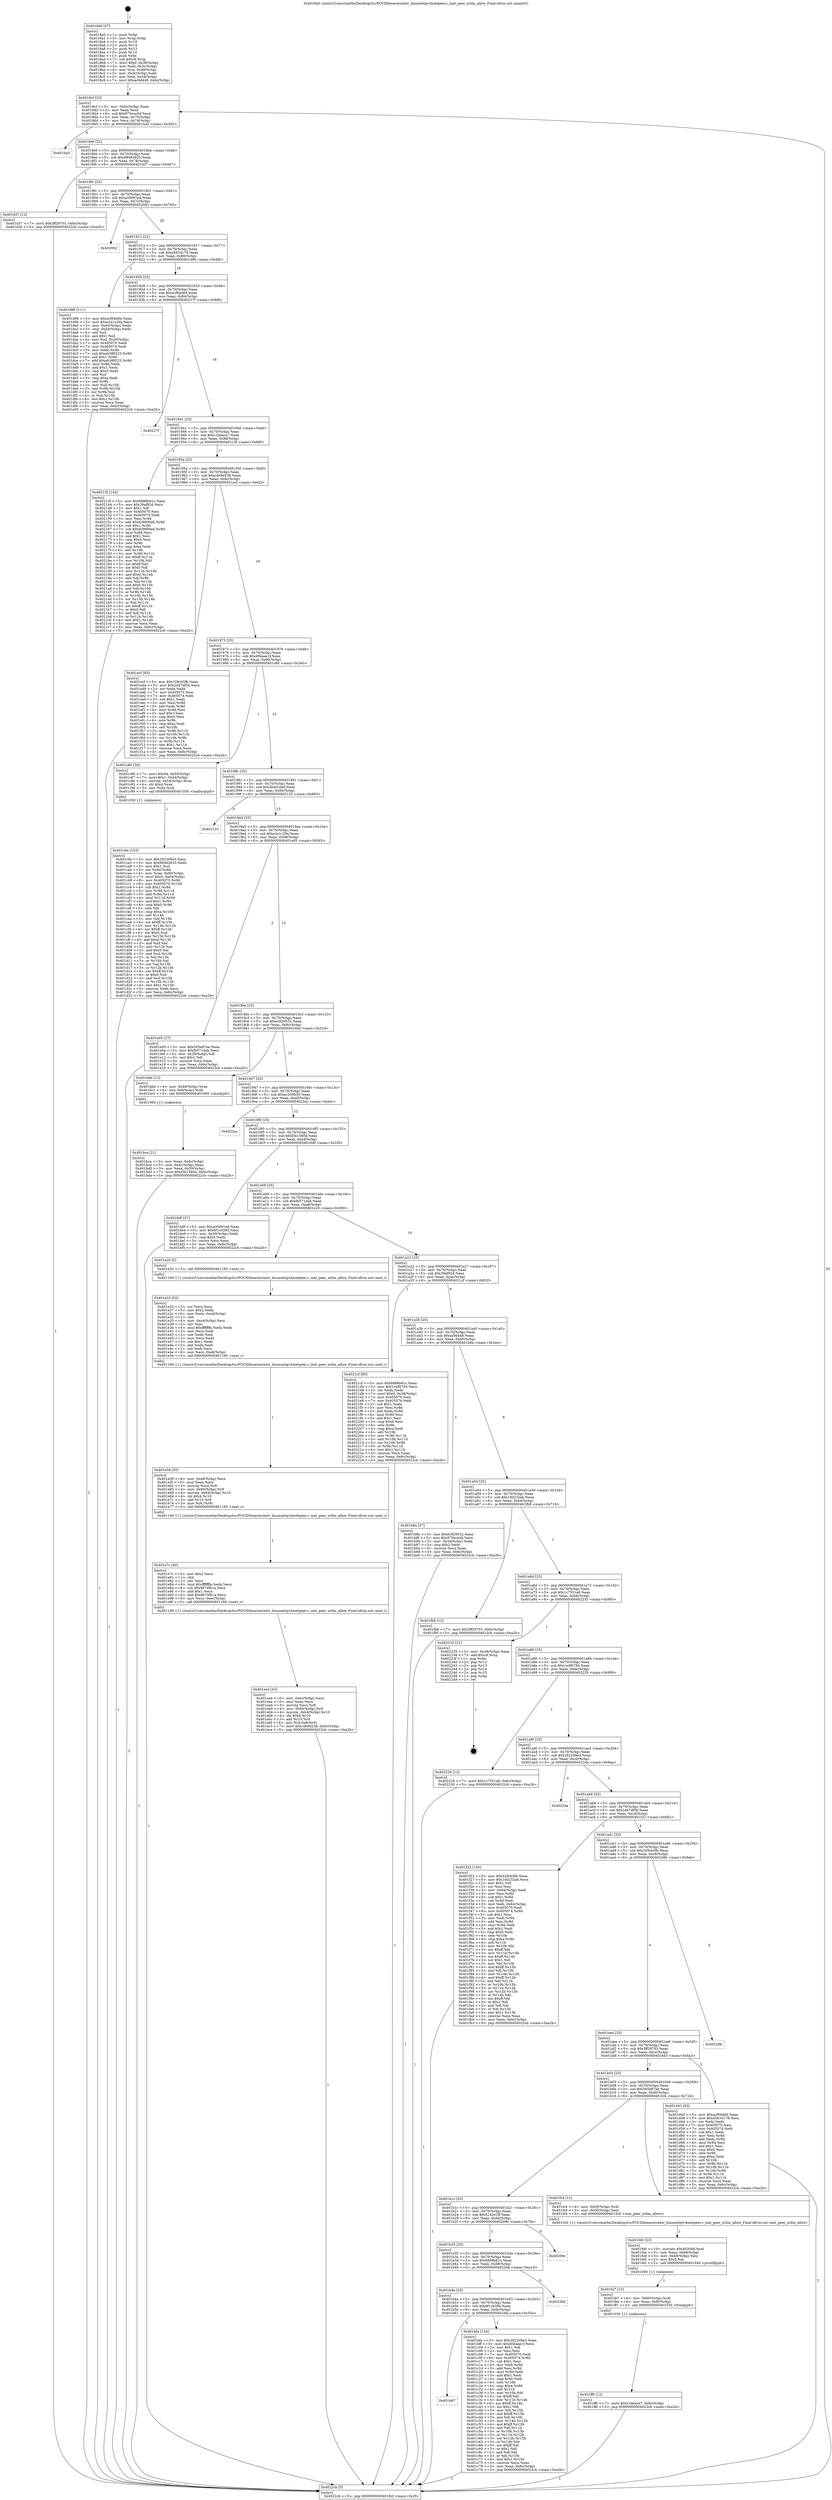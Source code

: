 digraph "0x4018a0" {
  label = "0x4018a0 (/mnt/c/Users/mathe/Desktop/tcc/POCII/binaries/extr_linuxnetipv4inetpeer.c_inet_peer_xrlim_allow_Final-ollvm.out::main(0))"
  labelloc = "t"
  node[shape=record]

  Entry [label="",width=0.3,height=0.3,shape=circle,fillcolor=black,style=filled]
  "0x4018cf" [label="{
     0x4018cf [23]\l
     | [instrs]\l
     &nbsp;&nbsp;0x4018cf \<+3\>: mov -0x6c(%rbp),%eax\l
     &nbsp;&nbsp;0x4018d2 \<+2\>: mov %eax,%ecx\l
     &nbsp;&nbsp;0x4018d4 \<+6\>: sub $0x975eca3d,%ecx\l
     &nbsp;&nbsp;0x4018da \<+3\>: mov %eax,-0x70(%rbp)\l
     &nbsp;&nbsp;0x4018dd \<+3\>: mov %ecx,-0x74(%rbp)\l
     &nbsp;&nbsp;0x4018e0 \<+6\>: je 0000000000401ba5 \<main+0x305\>\l
  }"]
  "0x401ba5" [label="{
     0x401ba5\l
  }", style=dashed]
  "0x4018e6" [label="{
     0x4018e6 [22]\l
     | [instrs]\l
     &nbsp;&nbsp;0x4018e6 \<+5\>: jmp 00000000004018eb \<main+0x4b\>\l
     &nbsp;&nbsp;0x4018eb \<+3\>: mov -0x70(%rbp),%eax\l
     &nbsp;&nbsp;0x4018ee \<+5\>: sub $0x98462633,%eax\l
     &nbsp;&nbsp;0x4018f3 \<+3\>: mov %eax,-0x78(%rbp)\l
     &nbsp;&nbsp;0x4018f6 \<+6\>: je 0000000000401d37 \<main+0x497\>\l
  }"]
  Exit [label="",width=0.3,height=0.3,shape=circle,fillcolor=black,style=filled,peripheries=2]
  "0x401d37" [label="{
     0x401d37 [12]\l
     | [instrs]\l
     &nbsp;&nbsp;0x401d37 \<+7\>: movl $0x3ff29703,-0x6c(%rbp)\l
     &nbsp;&nbsp;0x401d3e \<+5\>: jmp 00000000004022cb \<main+0xa2b\>\l
  }"]
  "0x4018fc" [label="{
     0x4018fc [22]\l
     | [instrs]\l
     &nbsp;&nbsp;0x4018fc \<+5\>: jmp 0000000000401901 \<main+0x61\>\l
     &nbsp;&nbsp;0x401901 \<+3\>: mov -0x70(%rbp),%eax\l
     &nbsp;&nbsp;0x401904 \<+5\>: sub $0xa35091ed,%eax\l
     &nbsp;&nbsp;0x401909 \<+3\>: mov %eax,-0x7c(%rbp)\l
     &nbsp;&nbsp;0x40190c \<+6\>: je 0000000000402002 \<main+0x762\>\l
  }"]
  "0x401ff6" [label="{
     0x401ff6 [12]\l
     | [instrs]\l
     &nbsp;&nbsp;0x401ff6 \<+7\>: movl $0xc1bbace7,-0x6c(%rbp)\l
     &nbsp;&nbsp;0x401ffd \<+5\>: jmp 00000000004022cb \<main+0xa2b\>\l
  }"]
  "0x402002" [label="{
     0x402002\l
  }", style=dashed]
  "0x401912" [label="{
     0x401912 [22]\l
     | [instrs]\l
     &nbsp;&nbsp;0x401912 \<+5\>: jmp 0000000000401917 \<main+0x77\>\l
     &nbsp;&nbsp;0x401917 \<+3\>: mov -0x70(%rbp),%eax\l
     &nbsp;&nbsp;0x40191a \<+5\>: sub $0xa5634178,%eax\l
     &nbsp;&nbsp;0x40191f \<+3\>: mov %eax,-0x80(%rbp)\l
     &nbsp;&nbsp;0x401922 \<+6\>: je 0000000000401d96 \<main+0x4f6\>\l
  }"]
  "0x401fe7" [label="{
     0x401fe7 [15]\l
     | [instrs]\l
     &nbsp;&nbsp;0x401fe7 \<+4\>: mov -0x60(%rbp),%rdi\l
     &nbsp;&nbsp;0x401feb \<+6\>: mov %eax,-0xf0(%rbp)\l
     &nbsp;&nbsp;0x401ff1 \<+5\>: call 0000000000401030 \<free@plt\>\l
     | [calls]\l
     &nbsp;&nbsp;0x401030 \{1\} (unknown)\l
  }"]
  "0x401d96" [label="{
     0x401d96 [111]\l
     | [instrs]\l
     &nbsp;&nbsp;0x401d96 \<+5\>: mov $0xacf94d6d,%eax\l
     &nbsp;&nbsp;0x401d9b \<+5\>: mov $0xe2a1c29a,%ecx\l
     &nbsp;&nbsp;0x401da0 \<+3\>: mov -0x64(%rbp),%edx\l
     &nbsp;&nbsp;0x401da3 \<+3\>: cmp -0x54(%rbp),%edx\l
     &nbsp;&nbsp;0x401da6 \<+4\>: setl %sil\l
     &nbsp;&nbsp;0x401daa \<+4\>: and $0x1,%sil\l
     &nbsp;&nbsp;0x401dae \<+4\>: mov %sil,-0x29(%rbp)\l
     &nbsp;&nbsp;0x401db2 \<+7\>: mov 0x405070,%edx\l
     &nbsp;&nbsp;0x401db9 \<+7\>: mov 0x405074,%edi\l
     &nbsp;&nbsp;0x401dc0 \<+3\>: mov %edx,%r8d\l
     &nbsp;&nbsp;0x401dc3 \<+7\>: sub $0xab388223,%r8d\l
     &nbsp;&nbsp;0x401dca \<+4\>: sub $0x1,%r8d\l
     &nbsp;&nbsp;0x401dce \<+7\>: add $0xab388223,%r8d\l
     &nbsp;&nbsp;0x401dd5 \<+4\>: imul %r8d,%edx\l
     &nbsp;&nbsp;0x401dd9 \<+3\>: and $0x1,%edx\l
     &nbsp;&nbsp;0x401ddc \<+3\>: cmp $0x0,%edx\l
     &nbsp;&nbsp;0x401ddf \<+4\>: sete %sil\l
     &nbsp;&nbsp;0x401de3 \<+3\>: cmp $0xa,%edi\l
     &nbsp;&nbsp;0x401de6 \<+4\>: setl %r9b\l
     &nbsp;&nbsp;0x401dea \<+3\>: mov %sil,%r10b\l
     &nbsp;&nbsp;0x401ded \<+3\>: and %r9b,%r10b\l
     &nbsp;&nbsp;0x401df0 \<+3\>: xor %r9b,%sil\l
     &nbsp;&nbsp;0x401df3 \<+3\>: or %sil,%r10b\l
     &nbsp;&nbsp;0x401df6 \<+4\>: test $0x1,%r10b\l
     &nbsp;&nbsp;0x401dfa \<+3\>: cmovne %ecx,%eax\l
     &nbsp;&nbsp;0x401dfd \<+3\>: mov %eax,-0x6c(%rbp)\l
     &nbsp;&nbsp;0x401e00 \<+5\>: jmp 00000000004022cb \<main+0xa2b\>\l
  }"]
  "0x401928" [label="{
     0x401928 [25]\l
     | [instrs]\l
     &nbsp;&nbsp;0x401928 \<+5\>: jmp 000000000040192d \<main+0x8d\>\l
     &nbsp;&nbsp;0x40192d \<+3\>: mov -0x70(%rbp),%eax\l
     &nbsp;&nbsp;0x401930 \<+5\>: sub $0xacf94d6d,%eax\l
     &nbsp;&nbsp;0x401935 \<+6\>: mov %eax,-0x84(%rbp)\l
     &nbsp;&nbsp;0x40193b \<+6\>: je 000000000040227f \<main+0x9df\>\l
  }"]
  "0x401fd0" [label="{
     0x401fd0 [23]\l
     | [instrs]\l
     &nbsp;&nbsp;0x401fd0 \<+10\>: movabs $0x4030b6,%rdi\l
     &nbsp;&nbsp;0x401fda \<+3\>: mov %eax,-0x68(%rbp)\l
     &nbsp;&nbsp;0x401fdd \<+3\>: mov -0x68(%rbp),%esi\l
     &nbsp;&nbsp;0x401fe0 \<+2\>: mov $0x0,%al\l
     &nbsp;&nbsp;0x401fe2 \<+5\>: call 0000000000401040 \<printf@plt\>\l
     | [calls]\l
     &nbsp;&nbsp;0x401040 \{1\} (unknown)\l
  }"]
  "0x40227f" [label="{
     0x40227f\l
  }", style=dashed]
  "0x401941" [label="{
     0x401941 [25]\l
     | [instrs]\l
     &nbsp;&nbsp;0x401941 \<+5\>: jmp 0000000000401946 \<main+0xa6\>\l
     &nbsp;&nbsp;0x401946 \<+3\>: mov -0x70(%rbp),%eax\l
     &nbsp;&nbsp;0x401949 \<+5\>: sub $0xc1bbace7,%eax\l
     &nbsp;&nbsp;0x40194e \<+6\>: mov %eax,-0x88(%rbp)\l
     &nbsp;&nbsp;0x401954 \<+6\>: je 000000000040213f \<main+0x89f\>\l
  }"]
  "0x401ea4" [label="{
     0x401ea4 [43]\l
     | [instrs]\l
     &nbsp;&nbsp;0x401ea4 \<+6\>: mov -0xec(%rbp),%ecx\l
     &nbsp;&nbsp;0x401eaa \<+3\>: imul %eax,%ecx\l
     &nbsp;&nbsp;0x401ead \<+3\>: movslq %ecx,%r8\l
     &nbsp;&nbsp;0x401eb0 \<+4\>: mov -0x60(%rbp),%r9\l
     &nbsp;&nbsp;0x401eb4 \<+4\>: movslq -0x64(%rbp),%r10\l
     &nbsp;&nbsp;0x401eb8 \<+4\>: shl $0x4,%r10\l
     &nbsp;&nbsp;0x401ebc \<+3\>: add %r10,%r9\l
     &nbsp;&nbsp;0x401ebf \<+4\>: mov %r8,0x8(%r9)\l
     &nbsp;&nbsp;0x401ec3 \<+7\>: movl $0xc4b9d238,-0x6c(%rbp)\l
     &nbsp;&nbsp;0x401eca \<+5\>: jmp 00000000004022cb \<main+0xa2b\>\l
  }"]
  "0x40213f" [label="{
     0x40213f [144]\l
     | [instrs]\l
     &nbsp;&nbsp;0x40213f \<+5\>: mov $0x6888b81c,%eax\l
     &nbsp;&nbsp;0x402144 \<+5\>: mov $0x39af92d,%ecx\l
     &nbsp;&nbsp;0x402149 \<+2\>: mov $0x1,%dl\l
     &nbsp;&nbsp;0x40214b \<+7\>: mov 0x405070,%esi\l
     &nbsp;&nbsp;0x402152 \<+7\>: mov 0x405074,%edi\l
     &nbsp;&nbsp;0x402159 \<+3\>: mov %esi,%r8d\l
     &nbsp;&nbsp;0x40215c \<+7\>: add $0xdc9900ed,%r8d\l
     &nbsp;&nbsp;0x402163 \<+4\>: sub $0x1,%r8d\l
     &nbsp;&nbsp;0x402167 \<+7\>: sub $0xdc9900ed,%r8d\l
     &nbsp;&nbsp;0x40216e \<+4\>: imul %r8d,%esi\l
     &nbsp;&nbsp;0x402172 \<+3\>: and $0x1,%esi\l
     &nbsp;&nbsp;0x402175 \<+3\>: cmp $0x0,%esi\l
     &nbsp;&nbsp;0x402178 \<+4\>: sete %r9b\l
     &nbsp;&nbsp;0x40217c \<+3\>: cmp $0xa,%edi\l
     &nbsp;&nbsp;0x40217f \<+4\>: setl %r10b\l
     &nbsp;&nbsp;0x402183 \<+3\>: mov %r9b,%r11b\l
     &nbsp;&nbsp;0x402186 \<+4\>: xor $0xff,%r11b\l
     &nbsp;&nbsp;0x40218a \<+3\>: mov %r10b,%bl\l
     &nbsp;&nbsp;0x40218d \<+3\>: xor $0xff,%bl\l
     &nbsp;&nbsp;0x402190 \<+3\>: xor $0x0,%dl\l
     &nbsp;&nbsp;0x402193 \<+3\>: mov %r11b,%r14b\l
     &nbsp;&nbsp;0x402196 \<+4\>: and $0x0,%r14b\l
     &nbsp;&nbsp;0x40219a \<+3\>: and %dl,%r9b\l
     &nbsp;&nbsp;0x40219d \<+3\>: mov %bl,%r15b\l
     &nbsp;&nbsp;0x4021a0 \<+4\>: and $0x0,%r15b\l
     &nbsp;&nbsp;0x4021a4 \<+3\>: and %dl,%r10b\l
     &nbsp;&nbsp;0x4021a7 \<+3\>: or %r9b,%r14b\l
     &nbsp;&nbsp;0x4021aa \<+3\>: or %r10b,%r15b\l
     &nbsp;&nbsp;0x4021ad \<+3\>: xor %r15b,%r14b\l
     &nbsp;&nbsp;0x4021b0 \<+3\>: or %bl,%r11b\l
     &nbsp;&nbsp;0x4021b3 \<+4\>: xor $0xff,%r11b\l
     &nbsp;&nbsp;0x4021b7 \<+3\>: or $0x0,%dl\l
     &nbsp;&nbsp;0x4021ba \<+3\>: and %dl,%r11b\l
     &nbsp;&nbsp;0x4021bd \<+3\>: or %r11b,%r14b\l
     &nbsp;&nbsp;0x4021c0 \<+4\>: test $0x1,%r14b\l
     &nbsp;&nbsp;0x4021c4 \<+3\>: cmovne %ecx,%eax\l
     &nbsp;&nbsp;0x4021c7 \<+3\>: mov %eax,-0x6c(%rbp)\l
     &nbsp;&nbsp;0x4021ca \<+5\>: jmp 00000000004022cb \<main+0xa2b\>\l
  }"]
  "0x40195a" [label="{
     0x40195a [25]\l
     | [instrs]\l
     &nbsp;&nbsp;0x40195a \<+5\>: jmp 000000000040195f \<main+0xbf\>\l
     &nbsp;&nbsp;0x40195f \<+3\>: mov -0x70(%rbp),%eax\l
     &nbsp;&nbsp;0x401962 \<+5\>: sub $0xc4b9d238,%eax\l
     &nbsp;&nbsp;0x401967 \<+6\>: mov %eax,-0x8c(%rbp)\l
     &nbsp;&nbsp;0x40196d \<+6\>: je 0000000000401ecf \<main+0x62f\>\l
  }"]
  "0x401e7c" [label="{
     0x401e7c [40]\l
     | [instrs]\l
     &nbsp;&nbsp;0x401e7c \<+5\>: mov $0x2,%ecx\l
     &nbsp;&nbsp;0x401e81 \<+1\>: cltd\l
     &nbsp;&nbsp;0x401e82 \<+2\>: idiv %ecx\l
     &nbsp;&nbsp;0x401e84 \<+6\>: imul $0xfffffffe,%edx,%ecx\l
     &nbsp;&nbsp;0x401e8a \<+6\>: sub $0x9e74fb1a,%ecx\l
     &nbsp;&nbsp;0x401e90 \<+3\>: add $0x1,%ecx\l
     &nbsp;&nbsp;0x401e93 \<+6\>: add $0x9e74fb1a,%ecx\l
     &nbsp;&nbsp;0x401e99 \<+6\>: mov %ecx,-0xec(%rbp)\l
     &nbsp;&nbsp;0x401e9f \<+5\>: call 0000000000401160 \<next_i\>\l
     | [calls]\l
     &nbsp;&nbsp;0x401160 \{1\} (/mnt/c/Users/mathe/Desktop/tcc/POCII/binaries/extr_linuxnetipv4inetpeer.c_inet_peer_xrlim_allow_Final-ollvm.out::next_i)\l
  }"]
  "0x401ecf" [label="{
     0x401ecf [83]\l
     | [instrs]\l
     &nbsp;&nbsp;0x401ecf \<+5\>: mov $0x329cb5fb,%eax\l
     &nbsp;&nbsp;0x401ed4 \<+5\>: mov $0x2d47df5b,%ecx\l
     &nbsp;&nbsp;0x401ed9 \<+2\>: xor %edx,%edx\l
     &nbsp;&nbsp;0x401edb \<+7\>: mov 0x405070,%esi\l
     &nbsp;&nbsp;0x401ee2 \<+7\>: mov 0x405074,%edi\l
     &nbsp;&nbsp;0x401ee9 \<+3\>: sub $0x1,%edx\l
     &nbsp;&nbsp;0x401eec \<+3\>: mov %esi,%r8d\l
     &nbsp;&nbsp;0x401eef \<+3\>: add %edx,%r8d\l
     &nbsp;&nbsp;0x401ef2 \<+4\>: imul %r8d,%esi\l
     &nbsp;&nbsp;0x401ef6 \<+3\>: and $0x1,%esi\l
     &nbsp;&nbsp;0x401ef9 \<+3\>: cmp $0x0,%esi\l
     &nbsp;&nbsp;0x401efc \<+4\>: sete %r9b\l
     &nbsp;&nbsp;0x401f00 \<+3\>: cmp $0xa,%edi\l
     &nbsp;&nbsp;0x401f03 \<+4\>: setl %r10b\l
     &nbsp;&nbsp;0x401f07 \<+3\>: mov %r9b,%r11b\l
     &nbsp;&nbsp;0x401f0a \<+3\>: and %r10b,%r11b\l
     &nbsp;&nbsp;0x401f0d \<+3\>: xor %r10b,%r9b\l
     &nbsp;&nbsp;0x401f10 \<+3\>: or %r9b,%r11b\l
     &nbsp;&nbsp;0x401f13 \<+4\>: test $0x1,%r11b\l
     &nbsp;&nbsp;0x401f17 \<+3\>: cmovne %ecx,%eax\l
     &nbsp;&nbsp;0x401f1a \<+3\>: mov %eax,-0x6c(%rbp)\l
     &nbsp;&nbsp;0x401f1d \<+5\>: jmp 00000000004022cb \<main+0xa2b\>\l
  }"]
  "0x401973" [label="{
     0x401973 [25]\l
     | [instrs]\l
     &nbsp;&nbsp;0x401973 \<+5\>: jmp 0000000000401978 \<main+0xd8\>\l
     &nbsp;&nbsp;0x401978 \<+3\>: mov -0x70(%rbp),%eax\l
     &nbsp;&nbsp;0x40197b \<+5\>: sub $0xd0baae1f,%eax\l
     &nbsp;&nbsp;0x401980 \<+6\>: mov %eax,-0x90(%rbp)\l
     &nbsp;&nbsp;0x401986 \<+6\>: je 0000000000401c80 \<main+0x3e0\>\l
  }"]
  "0x401e59" [label="{
     0x401e59 [35]\l
     | [instrs]\l
     &nbsp;&nbsp;0x401e59 \<+6\>: mov -0xe8(%rbp),%ecx\l
     &nbsp;&nbsp;0x401e5f \<+3\>: imul %eax,%ecx\l
     &nbsp;&nbsp;0x401e62 \<+3\>: movslq %ecx,%r8\l
     &nbsp;&nbsp;0x401e65 \<+4\>: mov -0x60(%rbp),%r9\l
     &nbsp;&nbsp;0x401e69 \<+4\>: movslq -0x64(%rbp),%r10\l
     &nbsp;&nbsp;0x401e6d \<+4\>: shl $0x4,%r10\l
     &nbsp;&nbsp;0x401e71 \<+3\>: add %r10,%r9\l
     &nbsp;&nbsp;0x401e74 \<+3\>: mov %r8,(%r9)\l
     &nbsp;&nbsp;0x401e77 \<+5\>: call 0000000000401160 \<next_i\>\l
     | [calls]\l
     &nbsp;&nbsp;0x401160 \{1\} (/mnt/c/Users/mathe/Desktop/tcc/POCII/binaries/extr_linuxnetipv4inetpeer.c_inet_peer_xrlim_allow_Final-ollvm.out::next_i)\l
  }"]
  "0x401c80" [label="{
     0x401c80 [30]\l
     | [instrs]\l
     &nbsp;&nbsp;0x401c80 \<+7\>: movl $0x64,-0x50(%rbp)\l
     &nbsp;&nbsp;0x401c87 \<+7\>: movl $0x1,-0x54(%rbp)\l
     &nbsp;&nbsp;0x401c8e \<+4\>: movslq -0x54(%rbp),%rax\l
     &nbsp;&nbsp;0x401c92 \<+4\>: shl $0x4,%rax\l
     &nbsp;&nbsp;0x401c96 \<+3\>: mov %rax,%rdi\l
     &nbsp;&nbsp;0x401c99 \<+5\>: call 0000000000401050 \<malloc@plt\>\l
     | [calls]\l
     &nbsp;&nbsp;0x401050 \{1\} (unknown)\l
  }"]
  "0x40198c" [label="{
     0x40198c [25]\l
     | [instrs]\l
     &nbsp;&nbsp;0x40198c \<+5\>: jmp 0000000000401991 \<main+0xf1\>\l
     &nbsp;&nbsp;0x401991 \<+3\>: mov -0x70(%rbp),%eax\l
     &nbsp;&nbsp;0x401994 \<+5\>: sub $0xdb4f1ddd,%eax\l
     &nbsp;&nbsp;0x401999 \<+6\>: mov %eax,-0x94(%rbp)\l
     &nbsp;&nbsp;0x40199f \<+6\>: je 0000000000402133 \<main+0x893\>\l
  }"]
  "0x401e25" [label="{
     0x401e25 [52]\l
     | [instrs]\l
     &nbsp;&nbsp;0x401e25 \<+2\>: xor %ecx,%ecx\l
     &nbsp;&nbsp;0x401e27 \<+5\>: mov $0x2,%edx\l
     &nbsp;&nbsp;0x401e2c \<+6\>: mov %edx,-0xe4(%rbp)\l
     &nbsp;&nbsp;0x401e32 \<+1\>: cltd\l
     &nbsp;&nbsp;0x401e33 \<+6\>: mov -0xe4(%rbp),%esi\l
     &nbsp;&nbsp;0x401e39 \<+2\>: idiv %esi\l
     &nbsp;&nbsp;0x401e3b \<+6\>: imul $0xfffffffe,%edx,%edx\l
     &nbsp;&nbsp;0x401e41 \<+2\>: mov %ecx,%edi\l
     &nbsp;&nbsp;0x401e43 \<+2\>: sub %edx,%edi\l
     &nbsp;&nbsp;0x401e45 \<+2\>: mov %ecx,%edx\l
     &nbsp;&nbsp;0x401e47 \<+3\>: sub $0x1,%edx\l
     &nbsp;&nbsp;0x401e4a \<+2\>: add %edx,%edi\l
     &nbsp;&nbsp;0x401e4c \<+2\>: sub %edi,%ecx\l
     &nbsp;&nbsp;0x401e4e \<+6\>: mov %ecx,-0xe8(%rbp)\l
     &nbsp;&nbsp;0x401e54 \<+5\>: call 0000000000401160 \<next_i\>\l
     | [calls]\l
     &nbsp;&nbsp;0x401160 \{1\} (/mnt/c/Users/mathe/Desktop/tcc/POCII/binaries/extr_linuxnetipv4inetpeer.c_inet_peer_xrlim_allow_Final-ollvm.out::next_i)\l
  }"]
  "0x402133" [label="{
     0x402133\l
  }", style=dashed]
  "0x4019a5" [label="{
     0x4019a5 [25]\l
     | [instrs]\l
     &nbsp;&nbsp;0x4019a5 \<+5\>: jmp 00000000004019aa \<main+0x10a\>\l
     &nbsp;&nbsp;0x4019aa \<+3\>: mov -0x70(%rbp),%eax\l
     &nbsp;&nbsp;0x4019ad \<+5\>: sub $0xe2a1c29a,%eax\l
     &nbsp;&nbsp;0x4019b2 \<+6\>: mov %eax,-0x98(%rbp)\l
     &nbsp;&nbsp;0x4019b8 \<+6\>: je 0000000000401e05 \<main+0x565\>\l
  }"]
  "0x401c9e" [label="{
     0x401c9e [153]\l
     | [instrs]\l
     &nbsp;&nbsp;0x401c9e \<+5\>: mov $0x282209e3,%ecx\l
     &nbsp;&nbsp;0x401ca3 \<+5\>: mov $0x98462633,%edx\l
     &nbsp;&nbsp;0x401ca8 \<+3\>: mov $0x1,%sil\l
     &nbsp;&nbsp;0x401cab \<+3\>: xor %r8d,%r8d\l
     &nbsp;&nbsp;0x401cae \<+4\>: mov %rax,-0x60(%rbp)\l
     &nbsp;&nbsp;0x401cb2 \<+7\>: movl $0x0,-0x64(%rbp)\l
     &nbsp;&nbsp;0x401cb9 \<+8\>: mov 0x405070,%r9d\l
     &nbsp;&nbsp;0x401cc1 \<+8\>: mov 0x405074,%r10d\l
     &nbsp;&nbsp;0x401cc9 \<+4\>: sub $0x1,%r8d\l
     &nbsp;&nbsp;0x401ccd \<+3\>: mov %r9d,%r11d\l
     &nbsp;&nbsp;0x401cd0 \<+3\>: add %r8d,%r11d\l
     &nbsp;&nbsp;0x401cd3 \<+4\>: imul %r11d,%r9d\l
     &nbsp;&nbsp;0x401cd7 \<+4\>: and $0x1,%r9d\l
     &nbsp;&nbsp;0x401cdb \<+4\>: cmp $0x0,%r9d\l
     &nbsp;&nbsp;0x401cdf \<+3\>: sete %bl\l
     &nbsp;&nbsp;0x401ce2 \<+4\>: cmp $0xa,%r10d\l
     &nbsp;&nbsp;0x401ce6 \<+4\>: setl %r14b\l
     &nbsp;&nbsp;0x401cea \<+3\>: mov %bl,%r15b\l
     &nbsp;&nbsp;0x401ced \<+4\>: xor $0xff,%r15b\l
     &nbsp;&nbsp;0x401cf1 \<+3\>: mov %r14b,%r12b\l
     &nbsp;&nbsp;0x401cf4 \<+4\>: xor $0xff,%r12b\l
     &nbsp;&nbsp;0x401cf8 \<+4\>: xor $0x0,%sil\l
     &nbsp;&nbsp;0x401cfc \<+3\>: mov %r15b,%r13b\l
     &nbsp;&nbsp;0x401cff \<+4\>: and $0x0,%r13b\l
     &nbsp;&nbsp;0x401d03 \<+3\>: and %sil,%bl\l
     &nbsp;&nbsp;0x401d06 \<+3\>: mov %r12b,%al\l
     &nbsp;&nbsp;0x401d09 \<+2\>: and $0x0,%al\l
     &nbsp;&nbsp;0x401d0b \<+3\>: and %sil,%r14b\l
     &nbsp;&nbsp;0x401d0e \<+3\>: or %bl,%r13b\l
     &nbsp;&nbsp;0x401d11 \<+3\>: or %r14b,%al\l
     &nbsp;&nbsp;0x401d14 \<+3\>: xor %al,%r13b\l
     &nbsp;&nbsp;0x401d17 \<+3\>: or %r12b,%r15b\l
     &nbsp;&nbsp;0x401d1a \<+4\>: xor $0xff,%r15b\l
     &nbsp;&nbsp;0x401d1e \<+4\>: or $0x0,%sil\l
     &nbsp;&nbsp;0x401d22 \<+3\>: and %sil,%r15b\l
     &nbsp;&nbsp;0x401d25 \<+3\>: or %r15b,%r13b\l
     &nbsp;&nbsp;0x401d28 \<+4\>: test $0x1,%r13b\l
     &nbsp;&nbsp;0x401d2c \<+3\>: cmovne %edx,%ecx\l
     &nbsp;&nbsp;0x401d2f \<+3\>: mov %ecx,-0x6c(%rbp)\l
     &nbsp;&nbsp;0x401d32 \<+5\>: jmp 00000000004022cb \<main+0xa2b\>\l
  }"]
  "0x401e05" [label="{
     0x401e05 [27]\l
     | [instrs]\l
     &nbsp;&nbsp;0x401e05 \<+5\>: mov $0x505e87ee,%eax\l
     &nbsp;&nbsp;0x401e0a \<+5\>: mov $0xfb571dab,%ecx\l
     &nbsp;&nbsp;0x401e0f \<+3\>: mov -0x29(%rbp),%dl\l
     &nbsp;&nbsp;0x401e12 \<+3\>: test $0x1,%dl\l
     &nbsp;&nbsp;0x401e15 \<+3\>: cmovne %ecx,%eax\l
     &nbsp;&nbsp;0x401e18 \<+3\>: mov %eax,-0x6c(%rbp)\l
     &nbsp;&nbsp;0x401e1b \<+5\>: jmp 00000000004022cb \<main+0xa2b\>\l
  }"]
  "0x4019be" [label="{
     0x4019be [25]\l
     | [instrs]\l
     &nbsp;&nbsp;0x4019be \<+5\>: jmp 00000000004019c3 \<main+0x123\>\l
     &nbsp;&nbsp;0x4019c3 \<+3\>: mov -0x70(%rbp),%eax\l
     &nbsp;&nbsp;0x4019c6 \<+5\>: sub $0xe3f29532,%eax\l
     &nbsp;&nbsp;0x4019cb \<+6\>: mov %eax,-0x9c(%rbp)\l
     &nbsp;&nbsp;0x4019d1 \<+6\>: je 0000000000401bbd \<main+0x31d\>\l
  }"]
  "0x401b67" [label="{
     0x401b67\l
  }", style=dashed]
  "0x401bbd" [label="{
     0x401bbd [13]\l
     | [instrs]\l
     &nbsp;&nbsp;0x401bbd \<+4\>: mov -0x48(%rbp),%rax\l
     &nbsp;&nbsp;0x401bc1 \<+4\>: mov 0x8(%rax),%rdi\l
     &nbsp;&nbsp;0x401bc5 \<+5\>: call 0000000000401060 \<atoi@plt\>\l
     | [calls]\l
     &nbsp;&nbsp;0x401060 \{1\} (unknown)\l
  }"]
  "0x4019d7" [label="{
     0x4019d7 [25]\l
     | [instrs]\l
     &nbsp;&nbsp;0x4019d7 \<+5\>: jmp 00000000004019dc \<main+0x13c\>\l
     &nbsp;&nbsp;0x4019dc \<+3\>: mov -0x70(%rbp),%eax\l
     &nbsp;&nbsp;0x4019df \<+5\>: sub $0xec200b30,%eax\l
     &nbsp;&nbsp;0x4019e4 \<+6\>: mov %eax,-0xa0(%rbp)\l
     &nbsp;&nbsp;0x4019ea \<+6\>: je 00000000004022ac \<main+0xa0c\>\l
  }"]
  "0x401bfa" [label="{
     0x401bfa [134]\l
     | [instrs]\l
     &nbsp;&nbsp;0x401bfa \<+5\>: mov $0x282209e3,%eax\l
     &nbsp;&nbsp;0x401bff \<+5\>: mov $0xd0baae1f,%ecx\l
     &nbsp;&nbsp;0x401c04 \<+2\>: mov $0x1,%dl\l
     &nbsp;&nbsp;0x401c06 \<+2\>: xor %esi,%esi\l
     &nbsp;&nbsp;0x401c08 \<+7\>: mov 0x405070,%edi\l
     &nbsp;&nbsp;0x401c0f \<+8\>: mov 0x405074,%r8d\l
     &nbsp;&nbsp;0x401c17 \<+3\>: sub $0x1,%esi\l
     &nbsp;&nbsp;0x401c1a \<+3\>: mov %edi,%r9d\l
     &nbsp;&nbsp;0x401c1d \<+3\>: add %esi,%r9d\l
     &nbsp;&nbsp;0x401c20 \<+4\>: imul %r9d,%edi\l
     &nbsp;&nbsp;0x401c24 \<+3\>: and $0x1,%edi\l
     &nbsp;&nbsp;0x401c27 \<+3\>: cmp $0x0,%edi\l
     &nbsp;&nbsp;0x401c2a \<+4\>: sete %r10b\l
     &nbsp;&nbsp;0x401c2e \<+4\>: cmp $0xa,%r8d\l
     &nbsp;&nbsp;0x401c32 \<+4\>: setl %r11b\l
     &nbsp;&nbsp;0x401c36 \<+3\>: mov %r10b,%bl\l
     &nbsp;&nbsp;0x401c39 \<+3\>: xor $0xff,%bl\l
     &nbsp;&nbsp;0x401c3c \<+3\>: mov %r11b,%r14b\l
     &nbsp;&nbsp;0x401c3f \<+4\>: xor $0xff,%r14b\l
     &nbsp;&nbsp;0x401c43 \<+3\>: xor $0x1,%dl\l
     &nbsp;&nbsp;0x401c46 \<+3\>: mov %bl,%r15b\l
     &nbsp;&nbsp;0x401c49 \<+4\>: and $0xff,%r15b\l
     &nbsp;&nbsp;0x401c4d \<+3\>: and %dl,%r10b\l
     &nbsp;&nbsp;0x401c50 \<+3\>: mov %r14b,%r12b\l
     &nbsp;&nbsp;0x401c53 \<+4\>: and $0xff,%r12b\l
     &nbsp;&nbsp;0x401c57 \<+3\>: and %dl,%r11b\l
     &nbsp;&nbsp;0x401c5a \<+3\>: or %r10b,%r15b\l
     &nbsp;&nbsp;0x401c5d \<+3\>: or %r11b,%r12b\l
     &nbsp;&nbsp;0x401c60 \<+3\>: xor %r12b,%r15b\l
     &nbsp;&nbsp;0x401c63 \<+3\>: or %r14b,%bl\l
     &nbsp;&nbsp;0x401c66 \<+3\>: xor $0xff,%bl\l
     &nbsp;&nbsp;0x401c69 \<+3\>: or $0x1,%dl\l
     &nbsp;&nbsp;0x401c6c \<+2\>: and %dl,%bl\l
     &nbsp;&nbsp;0x401c6e \<+3\>: or %bl,%r15b\l
     &nbsp;&nbsp;0x401c71 \<+4\>: test $0x1,%r15b\l
     &nbsp;&nbsp;0x401c75 \<+3\>: cmovne %ecx,%eax\l
     &nbsp;&nbsp;0x401c78 \<+3\>: mov %eax,-0x6c(%rbp)\l
     &nbsp;&nbsp;0x401c7b \<+5\>: jmp 00000000004022cb \<main+0xa2b\>\l
  }"]
  "0x4022ac" [label="{
     0x4022ac\l
  }", style=dashed]
  "0x4019f0" [label="{
     0x4019f0 [25]\l
     | [instrs]\l
     &nbsp;&nbsp;0x4019f0 \<+5\>: jmp 00000000004019f5 \<main+0x155\>\l
     &nbsp;&nbsp;0x4019f5 \<+3\>: mov -0x70(%rbp),%eax\l
     &nbsp;&nbsp;0x4019f8 \<+5\>: sub $0xf3b15804,%eax\l
     &nbsp;&nbsp;0x4019fd \<+6\>: mov %eax,-0xa4(%rbp)\l
     &nbsp;&nbsp;0x401a03 \<+6\>: je 0000000000401bdf \<main+0x33f\>\l
  }"]
  "0x401b4e" [label="{
     0x401b4e [25]\l
     | [instrs]\l
     &nbsp;&nbsp;0x401b4e \<+5\>: jmp 0000000000401b53 \<main+0x2b3\>\l
     &nbsp;&nbsp;0x401b53 \<+3\>: mov -0x70(%rbp),%eax\l
     &nbsp;&nbsp;0x401b56 \<+5\>: sub $0x6f1c0284,%eax\l
     &nbsp;&nbsp;0x401b5b \<+6\>: mov %eax,-0xdc(%rbp)\l
     &nbsp;&nbsp;0x401b61 \<+6\>: je 0000000000401bfa \<main+0x35a\>\l
  }"]
  "0x401bdf" [label="{
     0x401bdf [27]\l
     | [instrs]\l
     &nbsp;&nbsp;0x401bdf \<+5\>: mov $0xa35091ed,%eax\l
     &nbsp;&nbsp;0x401be4 \<+5\>: mov $0x6f1c0284,%ecx\l
     &nbsp;&nbsp;0x401be9 \<+3\>: mov -0x30(%rbp),%edx\l
     &nbsp;&nbsp;0x401bec \<+3\>: cmp $0x0,%edx\l
     &nbsp;&nbsp;0x401bef \<+3\>: cmove %ecx,%eax\l
     &nbsp;&nbsp;0x401bf2 \<+3\>: mov %eax,-0x6c(%rbp)\l
     &nbsp;&nbsp;0x401bf5 \<+5\>: jmp 00000000004022cb \<main+0xa2b\>\l
  }"]
  "0x401a09" [label="{
     0x401a09 [25]\l
     | [instrs]\l
     &nbsp;&nbsp;0x401a09 \<+5\>: jmp 0000000000401a0e \<main+0x16e\>\l
     &nbsp;&nbsp;0x401a0e \<+3\>: mov -0x70(%rbp),%eax\l
     &nbsp;&nbsp;0x401a11 \<+5\>: sub $0xfb571dab,%eax\l
     &nbsp;&nbsp;0x401a16 \<+6\>: mov %eax,-0xa8(%rbp)\l
     &nbsp;&nbsp;0x401a1c \<+6\>: je 0000000000401e20 \<main+0x580\>\l
  }"]
  "0x4022bd" [label="{
     0x4022bd\l
  }", style=dashed]
  "0x401e20" [label="{
     0x401e20 [5]\l
     | [instrs]\l
     &nbsp;&nbsp;0x401e20 \<+5\>: call 0000000000401160 \<next_i\>\l
     | [calls]\l
     &nbsp;&nbsp;0x401160 \{1\} (/mnt/c/Users/mathe/Desktop/tcc/POCII/binaries/extr_linuxnetipv4inetpeer.c_inet_peer_xrlim_allow_Final-ollvm.out::next_i)\l
  }"]
  "0x401a22" [label="{
     0x401a22 [25]\l
     | [instrs]\l
     &nbsp;&nbsp;0x401a22 \<+5\>: jmp 0000000000401a27 \<main+0x187\>\l
     &nbsp;&nbsp;0x401a27 \<+3\>: mov -0x70(%rbp),%eax\l
     &nbsp;&nbsp;0x401a2a \<+5\>: sub $0x39af92d,%eax\l
     &nbsp;&nbsp;0x401a2f \<+6\>: mov %eax,-0xac(%rbp)\l
     &nbsp;&nbsp;0x401a35 \<+6\>: je 00000000004021cf \<main+0x92f\>\l
  }"]
  "0x401b35" [label="{
     0x401b35 [25]\l
     | [instrs]\l
     &nbsp;&nbsp;0x401b35 \<+5\>: jmp 0000000000401b3a \<main+0x29a\>\l
     &nbsp;&nbsp;0x401b3a \<+3\>: mov -0x70(%rbp),%eax\l
     &nbsp;&nbsp;0x401b3d \<+5\>: sub $0x6888b81c,%eax\l
     &nbsp;&nbsp;0x401b42 \<+6\>: mov %eax,-0xd8(%rbp)\l
     &nbsp;&nbsp;0x401b48 \<+6\>: je 00000000004022bd \<main+0xa1d\>\l
  }"]
  "0x4021cf" [label="{
     0x4021cf [90]\l
     | [instrs]\l
     &nbsp;&nbsp;0x4021cf \<+5\>: mov $0x6888b81c,%eax\l
     &nbsp;&nbsp;0x4021d4 \<+5\>: mov $0x1e4f0784,%ecx\l
     &nbsp;&nbsp;0x4021d9 \<+2\>: xor %edx,%edx\l
     &nbsp;&nbsp;0x4021db \<+7\>: movl $0x0,-0x38(%rbp)\l
     &nbsp;&nbsp;0x4021e2 \<+7\>: mov 0x405070,%esi\l
     &nbsp;&nbsp;0x4021e9 \<+7\>: mov 0x405074,%edi\l
     &nbsp;&nbsp;0x4021f0 \<+3\>: sub $0x1,%edx\l
     &nbsp;&nbsp;0x4021f3 \<+3\>: mov %esi,%r8d\l
     &nbsp;&nbsp;0x4021f6 \<+3\>: add %edx,%r8d\l
     &nbsp;&nbsp;0x4021f9 \<+4\>: imul %r8d,%esi\l
     &nbsp;&nbsp;0x4021fd \<+3\>: and $0x1,%esi\l
     &nbsp;&nbsp;0x402200 \<+3\>: cmp $0x0,%esi\l
     &nbsp;&nbsp;0x402203 \<+4\>: sete %r9b\l
     &nbsp;&nbsp;0x402207 \<+3\>: cmp $0xa,%edi\l
     &nbsp;&nbsp;0x40220a \<+4\>: setl %r10b\l
     &nbsp;&nbsp;0x40220e \<+3\>: mov %r9b,%r11b\l
     &nbsp;&nbsp;0x402211 \<+3\>: and %r10b,%r11b\l
     &nbsp;&nbsp;0x402214 \<+3\>: xor %r10b,%r9b\l
     &nbsp;&nbsp;0x402217 \<+3\>: or %r9b,%r11b\l
     &nbsp;&nbsp;0x40221a \<+4\>: test $0x1,%r11b\l
     &nbsp;&nbsp;0x40221e \<+3\>: cmovne %ecx,%eax\l
     &nbsp;&nbsp;0x402221 \<+3\>: mov %eax,-0x6c(%rbp)\l
     &nbsp;&nbsp;0x402224 \<+5\>: jmp 00000000004022cb \<main+0xa2b\>\l
  }"]
  "0x401a3b" [label="{
     0x401a3b [25]\l
     | [instrs]\l
     &nbsp;&nbsp;0x401a3b \<+5\>: jmp 0000000000401a40 \<main+0x1a0\>\l
     &nbsp;&nbsp;0x401a40 \<+3\>: mov -0x70(%rbp),%eax\l
     &nbsp;&nbsp;0x401a43 \<+5\>: sub $0xac9d448,%eax\l
     &nbsp;&nbsp;0x401a48 \<+6\>: mov %eax,-0xb0(%rbp)\l
     &nbsp;&nbsp;0x401a4e \<+6\>: je 0000000000401b8a \<main+0x2ea\>\l
  }"]
  "0x40209e" [label="{
     0x40209e\l
  }", style=dashed]
  "0x401b8a" [label="{
     0x401b8a [27]\l
     | [instrs]\l
     &nbsp;&nbsp;0x401b8a \<+5\>: mov $0xe3f29532,%eax\l
     &nbsp;&nbsp;0x401b8f \<+5\>: mov $0x975eca3d,%ecx\l
     &nbsp;&nbsp;0x401b94 \<+3\>: mov -0x34(%rbp),%edx\l
     &nbsp;&nbsp;0x401b97 \<+3\>: cmp $0x2,%edx\l
     &nbsp;&nbsp;0x401b9a \<+3\>: cmovne %ecx,%eax\l
     &nbsp;&nbsp;0x401b9d \<+3\>: mov %eax,-0x6c(%rbp)\l
     &nbsp;&nbsp;0x401ba0 \<+5\>: jmp 00000000004022cb \<main+0xa2b\>\l
  }"]
  "0x401a54" [label="{
     0x401a54 [25]\l
     | [instrs]\l
     &nbsp;&nbsp;0x401a54 \<+5\>: jmp 0000000000401a59 \<main+0x1b9\>\l
     &nbsp;&nbsp;0x401a59 \<+3\>: mov -0x70(%rbp),%eax\l
     &nbsp;&nbsp;0x401a5c \<+5\>: sub $0x18d232ab,%eax\l
     &nbsp;&nbsp;0x401a61 \<+6\>: mov %eax,-0xb4(%rbp)\l
     &nbsp;&nbsp;0x401a67 \<+6\>: je 0000000000401fb8 \<main+0x718\>\l
  }"]
  "0x4022cb" [label="{
     0x4022cb [5]\l
     | [instrs]\l
     &nbsp;&nbsp;0x4022cb \<+5\>: jmp 00000000004018cf \<main+0x2f\>\l
  }"]
  "0x4018a0" [label="{
     0x4018a0 [47]\l
     | [instrs]\l
     &nbsp;&nbsp;0x4018a0 \<+1\>: push %rbp\l
     &nbsp;&nbsp;0x4018a1 \<+3\>: mov %rsp,%rbp\l
     &nbsp;&nbsp;0x4018a4 \<+2\>: push %r15\l
     &nbsp;&nbsp;0x4018a6 \<+2\>: push %r14\l
     &nbsp;&nbsp;0x4018a8 \<+2\>: push %r13\l
     &nbsp;&nbsp;0x4018aa \<+2\>: push %r12\l
     &nbsp;&nbsp;0x4018ac \<+1\>: push %rbx\l
     &nbsp;&nbsp;0x4018ad \<+7\>: sub $0xc8,%rsp\l
     &nbsp;&nbsp;0x4018b4 \<+7\>: movl $0x0,-0x38(%rbp)\l
     &nbsp;&nbsp;0x4018bb \<+3\>: mov %edi,-0x3c(%rbp)\l
     &nbsp;&nbsp;0x4018be \<+4\>: mov %rsi,-0x48(%rbp)\l
     &nbsp;&nbsp;0x4018c2 \<+3\>: mov -0x3c(%rbp),%edi\l
     &nbsp;&nbsp;0x4018c5 \<+3\>: mov %edi,-0x34(%rbp)\l
     &nbsp;&nbsp;0x4018c8 \<+7\>: movl $0xac9d448,-0x6c(%rbp)\l
  }"]
  "0x401bca" [label="{
     0x401bca [21]\l
     | [instrs]\l
     &nbsp;&nbsp;0x401bca \<+3\>: mov %eax,-0x4c(%rbp)\l
     &nbsp;&nbsp;0x401bcd \<+3\>: mov -0x4c(%rbp),%eax\l
     &nbsp;&nbsp;0x401bd0 \<+3\>: mov %eax,-0x30(%rbp)\l
     &nbsp;&nbsp;0x401bd3 \<+7\>: movl $0xf3b15804,-0x6c(%rbp)\l
     &nbsp;&nbsp;0x401bda \<+5\>: jmp 00000000004022cb \<main+0xa2b\>\l
  }"]
  "0x401b1c" [label="{
     0x401b1c [25]\l
     | [instrs]\l
     &nbsp;&nbsp;0x401b1c \<+5\>: jmp 0000000000401b21 \<main+0x281\>\l
     &nbsp;&nbsp;0x401b21 \<+3\>: mov -0x70(%rbp),%eax\l
     &nbsp;&nbsp;0x401b24 \<+5\>: sub $0x5142e1ff,%eax\l
     &nbsp;&nbsp;0x401b29 \<+6\>: mov %eax,-0xd4(%rbp)\l
     &nbsp;&nbsp;0x401b2f \<+6\>: je 000000000040209e \<main+0x7fe\>\l
  }"]
  "0x401fb8" [label="{
     0x401fb8 [12]\l
     | [instrs]\l
     &nbsp;&nbsp;0x401fb8 \<+7\>: movl $0x3ff29703,-0x6c(%rbp)\l
     &nbsp;&nbsp;0x401fbf \<+5\>: jmp 00000000004022cb \<main+0xa2b\>\l
  }"]
  "0x401a6d" [label="{
     0x401a6d [25]\l
     | [instrs]\l
     &nbsp;&nbsp;0x401a6d \<+5\>: jmp 0000000000401a72 \<main+0x1d2\>\l
     &nbsp;&nbsp;0x401a72 \<+3\>: mov -0x70(%rbp),%eax\l
     &nbsp;&nbsp;0x401a75 \<+5\>: sub $0x1c7551a8,%eax\l
     &nbsp;&nbsp;0x401a7a \<+6\>: mov %eax,-0xb8(%rbp)\l
     &nbsp;&nbsp;0x401a80 \<+6\>: je 0000000000402235 \<main+0x995\>\l
  }"]
  "0x401fc4" [label="{
     0x401fc4 [12]\l
     | [instrs]\l
     &nbsp;&nbsp;0x401fc4 \<+4\>: mov -0x60(%rbp),%rdi\l
     &nbsp;&nbsp;0x401fc8 \<+3\>: mov -0x50(%rbp),%esi\l
     &nbsp;&nbsp;0x401fcb \<+5\>: call 00000000004013c0 \<inet_peer_xrlim_allow\>\l
     | [calls]\l
     &nbsp;&nbsp;0x4013c0 \{1\} (/mnt/c/Users/mathe/Desktop/tcc/POCII/binaries/extr_linuxnetipv4inetpeer.c_inet_peer_xrlim_allow_Final-ollvm.out::inet_peer_xrlim_allow)\l
  }"]
  "0x402235" [label="{
     0x402235 [21]\l
     | [instrs]\l
     &nbsp;&nbsp;0x402235 \<+3\>: mov -0x38(%rbp),%eax\l
     &nbsp;&nbsp;0x402238 \<+7\>: add $0xc8,%rsp\l
     &nbsp;&nbsp;0x40223f \<+1\>: pop %rbx\l
     &nbsp;&nbsp;0x402240 \<+2\>: pop %r12\l
     &nbsp;&nbsp;0x402242 \<+2\>: pop %r13\l
     &nbsp;&nbsp;0x402244 \<+2\>: pop %r14\l
     &nbsp;&nbsp;0x402246 \<+2\>: pop %r15\l
     &nbsp;&nbsp;0x402248 \<+1\>: pop %rbp\l
     &nbsp;&nbsp;0x402249 \<+1\>: ret\l
  }"]
  "0x401a86" [label="{
     0x401a86 [25]\l
     | [instrs]\l
     &nbsp;&nbsp;0x401a86 \<+5\>: jmp 0000000000401a8b \<main+0x1eb\>\l
     &nbsp;&nbsp;0x401a8b \<+3\>: mov -0x70(%rbp),%eax\l
     &nbsp;&nbsp;0x401a8e \<+5\>: sub $0x1e4f0784,%eax\l
     &nbsp;&nbsp;0x401a93 \<+6\>: mov %eax,-0xbc(%rbp)\l
     &nbsp;&nbsp;0x401a99 \<+6\>: je 0000000000402229 \<main+0x989\>\l
  }"]
  "0x401b03" [label="{
     0x401b03 [25]\l
     | [instrs]\l
     &nbsp;&nbsp;0x401b03 \<+5\>: jmp 0000000000401b08 \<main+0x268\>\l
     &nbsp;&nbsp;0x401b08 \<+3\>: mov -0x70(%rbp),%eax\l
     &nbsp;&nbsp;0x401b0b \<+5\>: sub $0x505e87ee,%eax\l
     &nbsp;&nbsp;0x401b10 \<+6\>: mov %eax,-0xd0(%rbp)\l
     &nbsp;&nbsp;0x401b16 \<+6\>: je 0000000000401fc4 \<main+0x724\>\l
  }"]
  "0x402229" [label="{
     0x402229 [12]\l
     | [instrs]\l
     &nbsp;&nbsp;0x402229 \<+7\>: movl $0x1c7551a8,-0x6c(%rbp)\l
     &nbsp;&nbsp;0x402230 \<+5\>: jmp 00000000004022cb \<main+0xa2b\>\l
  }"]
  "0x401a9f" [label="{
     0x401a9f [25]\l
     | [instrs]\l
     &nbsp;&nbsp;0x401a9f \<+5\>: jmp 0000000000401aa4 \<main+0x204\>\l
     &nbsp;&nbsp;0x401aa4 \<+3\>: mov -0x70(%rbp),%eax\l
     &nbsp;&nbsp;0x401aa7 \<+5\>: sub $0x282209e3,%eax\l
     &nbsp;&nbsp;0x401aac \<+6\>: mov %eax,-0xc0(%rbp)\l
     &nbsp;&nbsp;0x401ab2 \<+6\>: je 000000000040224a \<main+0x9aa\>\l
  }"]
  "0x401d43" [label="{
     0x401d43 [83]\l
     | [instrs]\l
     &nbsp;&nbsp;0x401d43 \<+5\>: mov $0xacf94d6d,%eax\l
     &nbsp;&nbsp;0x401d48 \<+5\>: mov $0xa5634178,%ecx\l
     &nbsp;&nbsp;0x401d4d \<+2\>: xor %edx,%edx\l
     &nbsp;&nbsp;0x401d4f \<+7\>: mov 0x405070,%esi\l
     &nbsp;&nbsp;0x401d56 \<+7\>: mov 0x405074,%edi\l
     &nbsp;&nbsp;0x401d5d \<+3\>: sub $0x1,%edx\l
     &nbsp;&nbsp;0x401d60 \<+3\>: mov %esi,%r8d\l
     &nbsp;&nbsp;0x401d63 \<+3\>: add %edx,%r8d\l
     &nbsp;&nbsp;0x401d66 \<+4\>: imul %r8d,%esi\l
     &nbsp;&nbsp;0x401d6a \<+3\>: and $0x1,%esi\l
     &nbsp;&nbsp;0x401d6d \<+3\>: cmp $0x0,%esi\l
     &nbsp;&nbsp;0x401d70 \<+4\>: sete %r9b\l
     &nbsp;&nbsp;0x401d74 \<+3\>: cmp $0xa,%edi\l
     &nbsp;&nbsp;0x401d77 \<+4\>: setl %r10b\l
     &nbsp;&nbsp;0x401d7b \<+3\>: mov %r9b,%r11b\l
     &nbsp;&nbsp;0x401d7e \<+3\>: and %r10b,%r11b\l
     &nbsp;&nbsp;0x401d81 \<+3\>: xor %r10b,%r9b\l
     &nbsp;&nbsp;0x401d84 \<+3\>: or %r9b,%r11b\l
     &nbsp;&nbsp;0x401d87 \<+4\>: test $0x1,%r11b\l
     &nbsp;&nbsp;0x401d8b \<+3\>: cmovne %ecx,%eax\l
     &nbsp;&nbsp;0x401d8e \<+3\>: mov %eax,-0x6c(%rbp)\l
     &nbsp;&nbsp;0x401d91 \<+5\>: jmp 00000000004022cb \<main+0xa2b\>\l
  }"]
  "0x40224a" [label="{
     0x40224a\l
  }", style=dashed]
  "0x401ab8" [label="{
     0x401ab8 [25]\l
     | [instrs]\l
     &nbsp;&nbsp;0x401ab8 \<+5\>: jmp 0000000000401abd \<main+0x21d\>\l
     &nbsp;&nbsp;0x401abd \<+3\>: mov -0x70(%rbp),%eax\l
     &nbsp;&nbsp;0x401ac0 \<+5\>: sub $0x2d47df5b,%eax\l
     &nbsp;&nbsp;0x401ac5 \<+6\>: mov %eax,-0xc4(%rbp)\l
     &nbsp;&nbsp;0x401acb \<+6\>: je 0000000000401f22 \<main+0x682\>\l
  }"]
  "0x401aea" [label="{
     0x401aea [25]\l
     | [instrs]\l
     &nbsp;&nbsp;0x401aea \<+5\>: jmp 0000000000401aef \<main+0x24f\>\l
     &nbsp;&nbsp;0x401aef \<+3\>: mov -0x70(%rbp),%eax\l
     &nbsp;&nbsp;0x401af2 \<+5\>: sub $0x3ff29703,%eax\l
     &nbsp;&nbsp;0x401af7 \<+6\>: mov %eax,-0xcc(%rbp)\l
     &nbsp;&nbsp;0x401afd \<+6\>: je 0000000000401d43 \<main+0x4a3\>\l
  }"]
  "0x401f22" [label="{
     0x401f22 [150]\l
     | [instrs]\l
     &nbsp;&nbsp;0x401f22 \<+5\>: mov $0x329cb5fb,%eax\l
     &nbsp;&nbsp;0x401f27 \<+5\>: mov $0x18d232ab,%ecx\l
     &nbsp;&nbsp;0x401f2c \<+2\>: mov $0x1,%dl\l
     &nbsp;&nbsp;0x401f2e \<+2\>: xor %esi,%esi\l
     &nbsp;&nbsp;0x401f30 \<+3\>: mov -0x64(%rbp),%edi\l
     &nbsp;&nbsp;0x401f33 \<+3\>: mov %esi,%r8d\l
     &nbsp;&nbsp;0x401f36 \<+4\>: sub $0x1,%r8d\l
     &nbsp;&nbsp;0x401f3a \<+3\>: sub %r8d,%edi\l
     &nbsp;&nbsp;0x401f3d \<+3\>: mov %edi,-0x64(%rbp)\l
     &nbsp;&nbsp;0x401f40 \<+7\>: mov 0x405070,%edi\l
     &nbsp;&nbsp;0x401f47 \<+8\>: mov 0x405074,%r8d\l
     &nbsp;&nbsp;0x401f4f \<+3\>: sub $0x1,%esi\l
     &nbsp;&nbsp;0x401f52 \<+3\>: mov %edi,%r9d\l
     &nbsp;&nbsp;0x401f55 \<+3\>: add %esi,%r9d\l
     &nbsp;&nbsp;0x401f58 \<+4\>: imul %r9d,%edi\l
     &nbsp;&nbsp;0x401f5c \<+3\>: and $0x1,%edi\l
     &nbsp;&nbsp;0x401f5f \<+3\>: cmp $0x0,%edi\l
     &nbsp;&nbsp;0x401f62 \<+4\>: sete %r10b\l
     &nbsp;&nbsp;0x401f66 \<+4\>: cmp $0xa,%r8d\l
     &nbsp;&nbsp;0x401f6a \<+4\>: setl %r11b\l
     &nbsp;&nbsp;0x401f6e \<+3\>: mov %r10b,%bl\l
     &nbsp;&nbsp;0x401f71 \<+3\>: xor $0xff,%bl\l
     &nbsp;&nbsp;0x401f74 \<+3\>: mov %r11b,%r14b\l
     &nbsp;&nbsp;0x401f77 \<+4\>: xor $0xff,%r14b\l
     &nbsp;&nbsp;0x401f7b \<+3\>: xor $0x1,%dl\l
     &nbsp;&nbsp;0x401f7e \<+3\>: mov %bl,%r15b\l
     &nbsp;&nbsp;0x401f81 \<+4\>: and $0xff,%r15b\l
     &nbsp;&nbsp;0x401f85 \<+3\>: and %dl,%r10b\l
     &nbsp;&nbsp;0x401f88 \<+3\>: mov %r14b,%r12b\l
     &nbsp;&nbsp;0x401f8b \<+4\>: and $0xff,%r12b\l
     &nbsp;&nbsp;0x401f8f \<+3\>: and %dl,%r11b\l
     &nbsp;&nbsp;0x401f92 \<+3\>: or %r10b,%r15b\l
     &nbsp;&nbsp;0x401f95 \<+3\>: or %r11b,%r12b\l
     &nbsp;&nbsp;0x401f98 \<+3\>: xor %r12b,%r15b\l
     &nbsp;&nbsp;0x401f9b \<+3\>: or %r14b,%bl\l
     &nbsp;&nbsp;0x401f9e \<+3\>: xor $0xff,%bl\l
     &nbsp;&nbsp;0x401fa1 \<+3\>: or $0x1,%dl\l
     &nbsp;&nbsp;0x401fa4 \<+2\>: and %dl,%bl\l
     &nbsp;&nbsp;0x401fa6 \<+3\>: or %bl,%r15b\l
     &nbsp;&nbsp;0x401fa9 \<+4\>: test $0x1,%r15b\l
     &nbsp;&nbsp;0x401fad \<+3\>: cmovne %ecx,%eax\l
     &nbsp;&nbsp;0x401fb0 \<+3\>: mov %eax,-0x6c(%rbp)\l
     &nbsp;&nbsp;0x401fb3 \<+5\>: jmp 00000000004022cb \<main+0xa2b\>\l
  }"]
  "0x401ad1" [label="{
     0x401ad1 [25]\l
     | [instrs]\l
     &nbsp;&nbsp;0x401ad1 \<+5\>: jmp 0000000000401ad6 \<main+0x236\>\l
     &nbsp;&nbsp;0x401ad6 \<+3\>: mov -0x70(%rbp),%eax\l
     &nbsp;&nbsp;0x401ad9 \<+5\>: sub $0x329cb5fb,%eax\l
     &nbsp;&nbsp;0x401ade \<+6\>: mov %eax,-0xc8(%rbp)\l
     &nbsp;&nbsp;0x401ae4 \<+6\>: je 000000000040228b \<main+0x9eb\>\l
  }"]
  "0x40228b" [label="{
     0x40228b\l
  }", style=dashed]
  Entry -> "0x4018a0" [label=" 1"]
  "0x4018cf" -> "0x401ba5" [label=" 0"]
  "0x4018cf" -> "0x4018e6" [label=" 21"]
  "0x402235" -> Exit [label=" 1"]
  "0x4018e6" -> "0x401d37" [label=" 1"]
  "0x4018e6" -> "0x4018fc" [label=" 20"]
  "0x402229" -> "0x4022cb" [label=" 1"]
  "0x4018fc" -> "0x402002" [label=" 0"]
  "0x4018fc" -> "0x401912" [label=" 20"]
  "0x4021cf" -> "0x4022cb" [label=" 1"]
  "0x401912" -> "0x401d96" [label=" 2"]
  "0x401912" -> "0x401928" [label=" 18"]
  "0x40213f" -> "0x4022cb" [label=" 1"]
  "0x401928" -> "0x40227f" [label=" 0"]
  "0x401928" -> "0x401941" [label=" 18"]
  "0x401ff6" -> "0x4022cb" [label=" 1"]
  "0x401941" -> "0x40213f" [label=" 1"]
  "0x401941" -> "0x40195a" [label=" 17"]
  "0x401fe7" -> "0x401ff6" [label=" 1"]
  "0x40195a" -> "0x401ecf" [label=" 1"]
  "0x40195a" -> "0x401973" [label=" 16"]
  "0x401fd0" -> "0x401fe7" [label=" 1"]
  "0x401973" -> "0x401c80" [label=" 1"]
  "0x401973" -> "0x40198c" [label=" 15"]
  "0x401fc4" -> "0x401fd0" [label=" 1"]
  "0x40198c" -> "0x402133" [label=" 0"]
  "0x40198c" -> "0x4019a5" [label=" 15"]
  "0x401fb8" -> "0x4022cb" [label=" 1"]
  "0x4019a5" -> "0x401e05" [label=" 2"]
  "0x4019a5" -> "0x4019be" [label=" 13"]
  "0x401f22" -> "0x4022cb" [label=" 1"]
  "0x4019be" -> "0x401bbd" [label=" 1"]
  "0x4019be" -> "0x4019d7" [label=" 12"]
  "0x401ecf" -> "0x4022cb" [label=" 1"]
  "0x4019d7" -> "0x4022ac" [label=" 0"]
  "0x4019d7" -> "0x4019f0" [label=" 12"]
  "0x401ea4" -> "0x4022cb" [label=" 1"]
  "0x4019f0" -> "0x401bdf" [label=" 1"]
  "0x4019f0" -> "0x401a09" [label=" 11"]
  "0x401e59" -> "0x401e7c" [label=" 1"]
  "0x401a09" -> "0x401e20" [label=" 1"]
  "0x401a09" -> "0x401a22" [label=" 10"]
  "0x401e25" -> "0x401e59" [label=" 1"]
  "0x401a22" -> "0x4021cf" [label=" 1"]
  "0x401a22" -> "0x401a3b" [label=" 9"]
  "0x401e05" -> "0x4022cb" [label=" 2"]
  "0x401a3b" -> "0x401b8a" [label=" 1"]
  "0x401a3b" -> "0x401a54" [label=" 8"]
  "0x401b8a" -> "0x4022cb" [label=" 1"]
  "0x4018a0" -> "0x4018cf" [label=" 1"]
  "0x4022cb" -> "0x4018cf" [label=" 20"]
  "0x401bbd" -> "0x401bca" [label=" 1"]
  "0x401bca" -> "0x4022cb" [label=" 1"]
  "0x401bdf" -> "0x4022cb" [label=" 1"]
  "0x401d96" -> "0x4022cb" [label=" 2"]
  "0x401a54" -> "0x401fb8" [label=" 1"]
  "0x401a54" -> "0x401a6d" [label=" 7"]
  "0x401d37" -> "0x4022cb" [label=" 1"]
  "0x401a6d" -> "0x402235" [label=" 1"]
  "0x401a6d" -> "0x401a86" [label=" 6"]
  "0x401c9e" -> "0x4022cb" [label=" 1"]
  "0x401a86" -> "0x402229" [label=" 1"]
  "0x401a86" -> "0x401a9f" [label=" 5"]
  "0x401bfa" -> "0x4022cb" [label=" 1"]
  "0x401a9f" -> "0x40224a" [label=" 0"]
  "0x401a9f" -> "0x401ab8" [label=" 5"]
  "0x401b4e" -> "0x401b67" [label=" 0"]
  "0x401ab8" -> "0x401f22" [label=" 1"]
  "0x401ab8" -> "0x401ad1" [label=" 4"]
  "0x401e7c" -> "0x401ea4" [label=" 1"]
  "0x401ad1" -> "0x40228b" [label=" 0"]
  "0x401ad1" -> "0x401aea" [label=" 4"]
  "0x401b4e" -> "0x401bfa" [label=" 1"]
  "0x401aea" -> "0x401d43" [label=" 2"]
  "0x401aea" -> "0x401b03" [label=" 2"]
  "0x401c80" -> "0x401c9e" [label=" 1"]
  "0x401b03" -> "0x401fc4" [label=" 1"]
  "0x401b03" -> "0x401b1c" [label=" 1"]
  "0x401d43" -> "0x4022cb" [label=" 2"]
  "0x401b1c" -> "0x40209e" [label=" 0"]
  "0x401b1c" -> "0x401b35" [label=" 1"]
  "0x401e20" -> "0x401e25" [label=" 1"]
  "0x401b35" -> "0x4022bd" [label=" 0"]
  "0x401b35" -> "0x401b4e" [label=" 1"]
}
